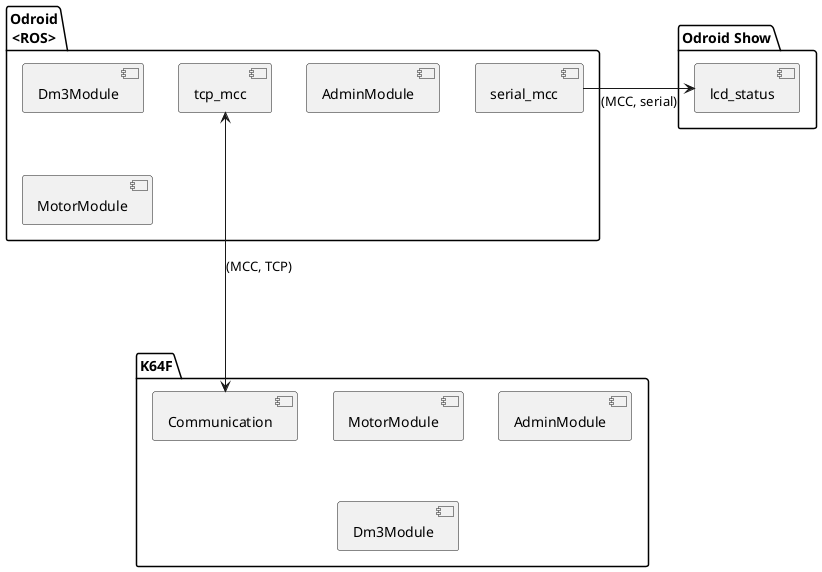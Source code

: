 @startuml
' URL to diagram:
'   http://www.plantuml.com/plantuml/svg/XLHTQzim57tthxZa9IrCORJR7iOeJHqsp6gMaUwf2q6LD4VKqZMIJCP6_tkl_DN4teSVR7FFkLz7nxxsWRjGcp99_AEs5NVSW5CYS5kK2dudq5qEQojJT5Ovk7WxXFVSoeFJ8IWBmTLg06xGIULIBD51gOjzU2W9VJfki-RYaHSgvpyt-fU2YzT9KhKXc7r-z-RZ3BW7ZUqC0as5Lja0zoaQKrijUD1ejorfHxWP4tCCw7AKTQbwcecXCMyfZRQdF1v3OzxAN9wofBcCAmrJVv4EjMpcHZcPsokdURapGcnRHYJlskY_MtLKQjVB-xyLkencZR_bZENfSlueKH3LU70AnUKdwyDcZuTM0p_He1IqSU2XzaUbF2Ni28dbvY1Ah2LaDYWoMo0Bpk4f0RfRbDGarrAIC--qShC6ZDVzJUsrLTx3BHPQRFlmYWSEIo48QVgjbW0TfcE37rmeo78UzX6DpmawoxAWZ6yMQjxYF107bLJyWNkYhD67mgdDrzllzcYe3Gcf9AmT2hzjrg1RRovOI3pOnOifvvsZZe36r2S-0SPS_9eOkng91-_XB4_JLz0IpvENOu8FZCMQCQchEh3lqlLvF4Hg_-bR1YtlQf2VmiD9jDXPBzDOSs1rnNgGX6Piq6jAfJ8zIDJ5OYnMSgsifD_ICm00
skinparam rectangle {
        roundCorner 25
        handwritten true
        BorderColor lightblue
}

skinparam PackageMaxSize 20

package "K64F" as io{
    component [Communication] as io_comm
    component [MotorModule] as io_motor
    component [AdminModule] as io_admin
    component [Dm3Module] as io_dm3
}

package "Odroid\n<ROS>" as od{
    component [serial_mcc] as odroid_serial
    component [Dm3Module] as odroid_dm3        
    component [AdminModule] as odroid_admin        
    component [MotorModule] as odroid_motor
    component [tcp_mcc] as odroid_tcp
}



package "Odroid Show" as os{
    component [lcd_status] as odroidshow_lcd
}

' cloud Internet {
' }
 
' node "Middle Tier" {
'     [Business Logic]
'     [Data Access] as DA  
'     interface IMath as Math
'     interface "IItems" as Items
' } 

' database "PostgreSQL\n" {
'     [Stored Procs]
' }

' io_admin .down. io_motor
' io_dm3 .down. io_comm
odroid_serial --right--> odroidshow_lcd : (MCC, serial)
odroid_tcp <--down--> io_comm : (MCC, TCP)




' GUI -down-> Internet
' Internet -down-( Math
' [Business Logic] -up- Math
' DA -- Items
' [Business Logic] --( Items
' DA .. [Stored Procs]

@enduml